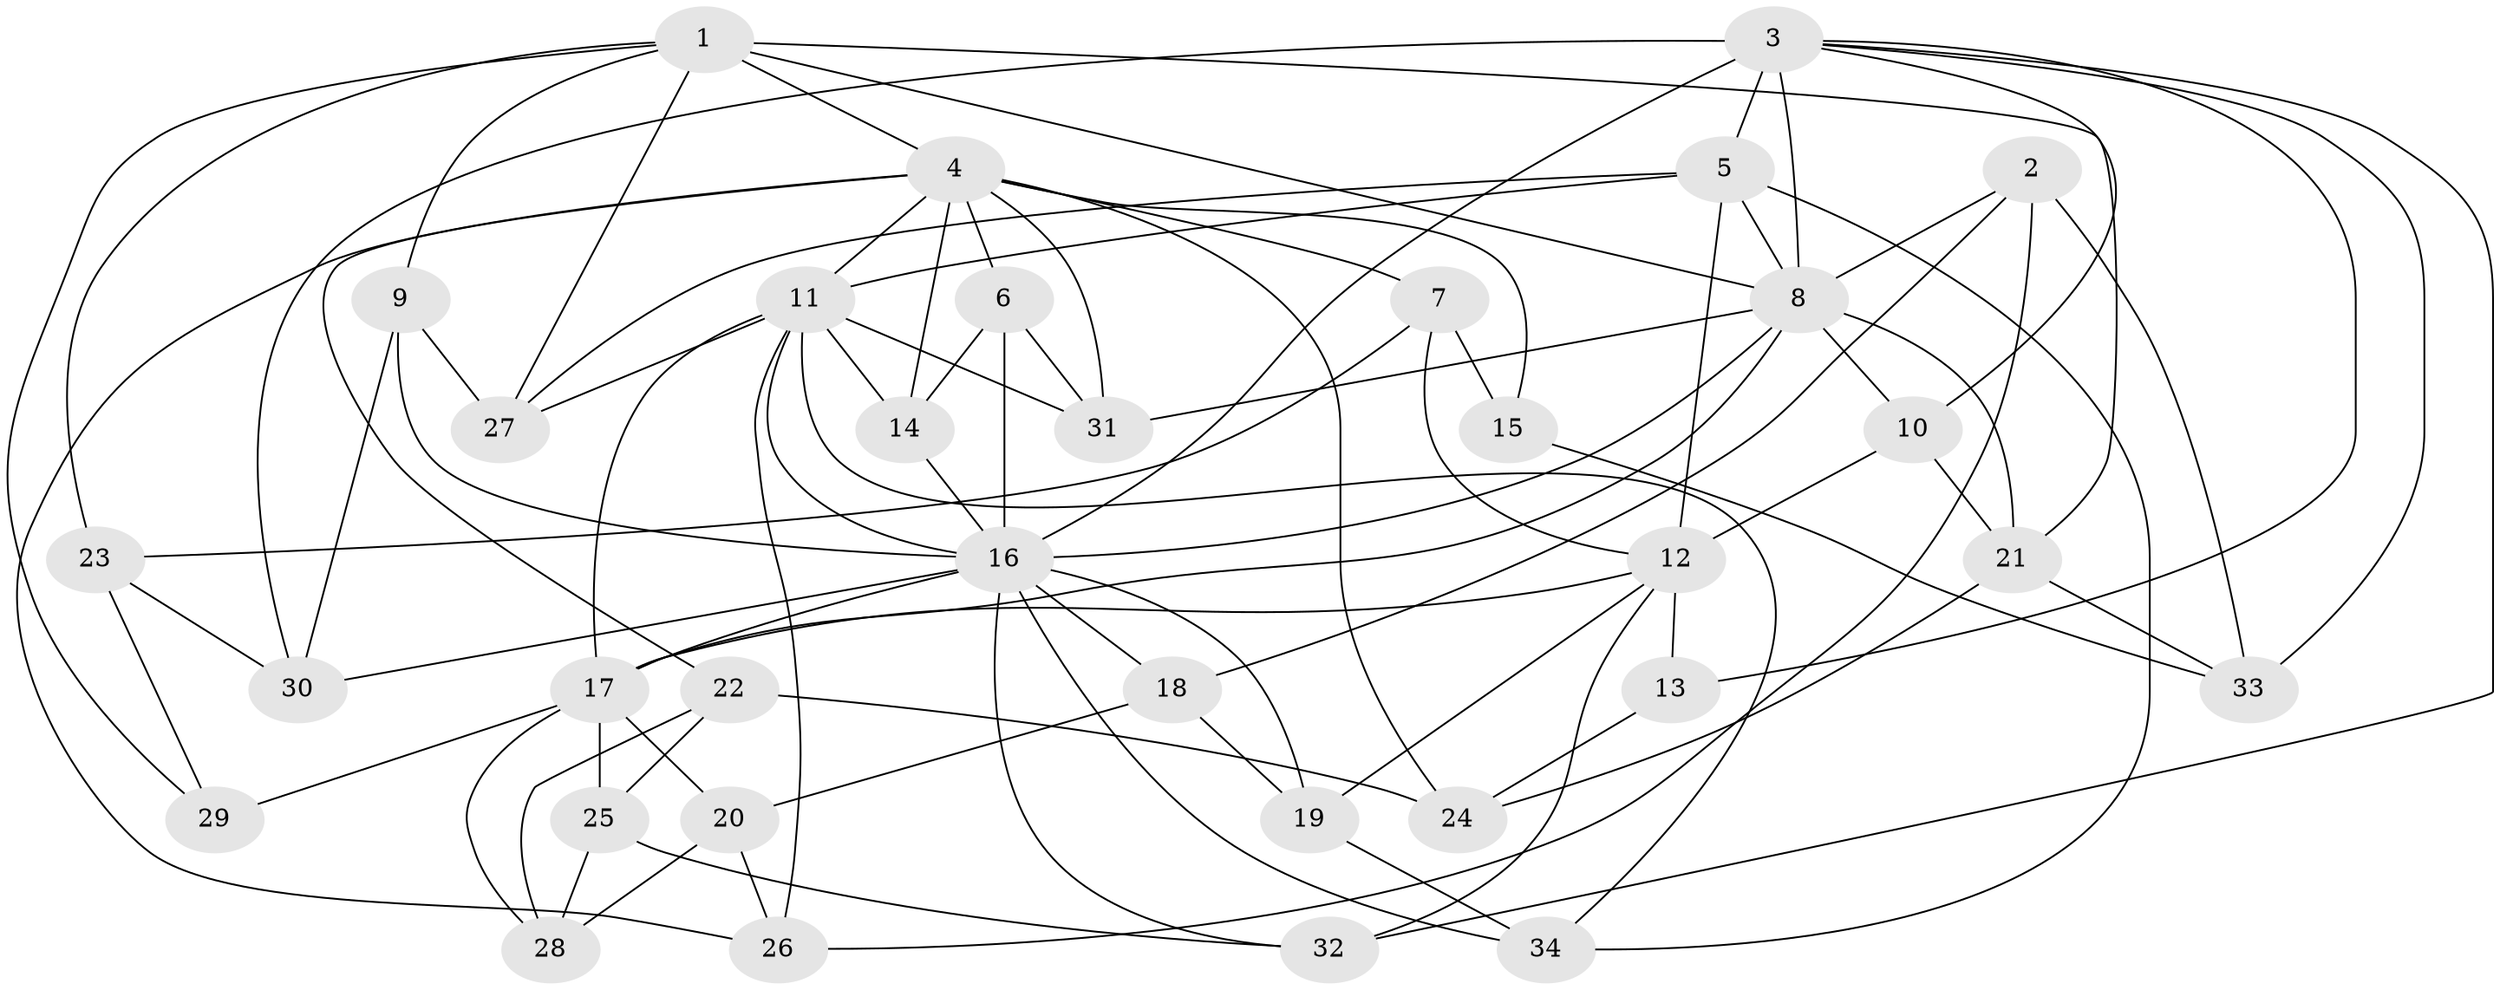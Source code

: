 // original degree distribution, {4: 1.0}
// Generated by graph-tools (version 1.1) at 2025/53/03/04/25 22:53:51]
// undirected, 34 vertices, 87 edges
graph export_dot {
  node [color=gray90,style=filled];
  1;
  2;
  3;
  4;
  5;
  6;
  7;
  8;
  9;
  10;
  11;
  12;
  13;
  14;
  15;
  16;
  17;
  18;
  19;
  20;
  21;
  22;
  23;
  24;
  25;
  26;
  27;
  28;
  29;
  30;
  31;
  32;
  33;
  34;
  1 -- 4 [weight=2.0];
  1 -- 8 [weight=1.0];
  1 -- 9 [weight=1.0];
  1 -- 21 [weight=1.0];
  1 -- 23 [weight=1.0];
  1 -- 27 [weight=1.0];
  1 -- 29 [weight=1.0];
  2 -- 8 [weight=1.0];
  2 -- 18 [weight=1.0];
  2 -- 26 [weight=1.0];
  2 -- 33 [weight=1.0];
  3 -- 5 [weight=4.0];
  3 -- 8 [weight=1.0];
  3 -- 10 [weight=1.0];
  3 -- 13 [weight=2.0];
  3 -- 16 [weight=1.0];
  3 -- 30 [weight=1.0];
  3 -- 32 [weight=1.0];
  3 -- 33 [weight=1.0];
  4 -- 6 [weight=1.0];
  4 -- 7 [weight=1.0];
  4 -- 11 [weight=1.0];
  4 -- 14 [weight=1.0];
  4 -- 15 [weight=2.0];
  4 -- 22 [weight=1.0];
  4 -- 24 [weight=1.0];
  4 -- 26 [weight=1.0];
  4 -- 31 [weight=1.0];
  5 -- 8 [weight=1.0];
  5 -- 11 [weight=2.0];
  5 -- 12 [weight=1.0];
  5 -- 27 [weight=1.0];
  5 -- 34 [weight=1.0];
  6 -- 14 [weight=1.0];
  6 -- 16 [weight=1.0];
  6 -- 31 [weight=1.0];
  7 -- 12 [weight=1.0];
  7 -- 15 [weight=1.0];
  7 -- 23 [weight=1.0];
  8 -- 10 [weight=1.0];
  8 -- 16 [weight=1.0];
  8 -- 17 [weight=1.0];
  8 -- 21 [weight=2.0];
  8 -- 31 [weight=1.0];
  9 -- 16 [weight=1.0];
  9 -- 27 [weight=1.0];
  9 -- 30 [weight=1.0];
  10 -- 12 [weight=1.0];
  10 -- 21 [weight=1.0];
  11 -- 14 [weight=1.0];
  11 -- 16 [weight=1.0];
  11 -- 17 [weight=1.0];
  11 -- 26 [weight=1.0];
  11 -- 27 [weight=1.0];
  11 -- 31 [weight=1.0];
  11 -- 34 [weight=1.0];
  12 -- 13 [weight=1.0];
  12 -- 17 [weight=2.0];
  12 -- 19 [weight=1.0];
  12 -- 32 [weight=1.0];
  13 -- 24 [weight=1.0];
  14 -- 16 [weight=1.0];
  15 -- 33 [weight=1.0];
  16 -- 17 [weight=1.0];
  16 -- 18 [weight=1.0];
  16 -- 19 [weight=1.0];
  16 -- 30 [weight=1.0];
  16 -- 32 [weight=1.0];
  16 -- 34 [weight=1.0];
  17 -- 20 [weight=1.0];
  17 -- 25 [weight=1.0];
  17 -- 28 [weight=1.0];
  17 -- 29 [weight=2.0];
  18 -- 19 [weight=1.0];
  18 -- 20 [weight=1.0];
  19 -- 34 [weight=1.0];
  20 -- 26 [weight=1.0];
  20 -- 28 [weight=1.0];
  21 -- 24 [weight=1.0];
  21 -- 33 [weight=1.0];
  22 -- 24 [weight=1.0];
  22 -- 25 [weight=1.0];
  22 -- 28 [weight=1.0];
  23 -- 29 [weight=1.0];
  23 -- 30 [weight=1.0];
  25 -- 28 [weight=1.0];
  25 -- 32 [weight=1.0];
}
